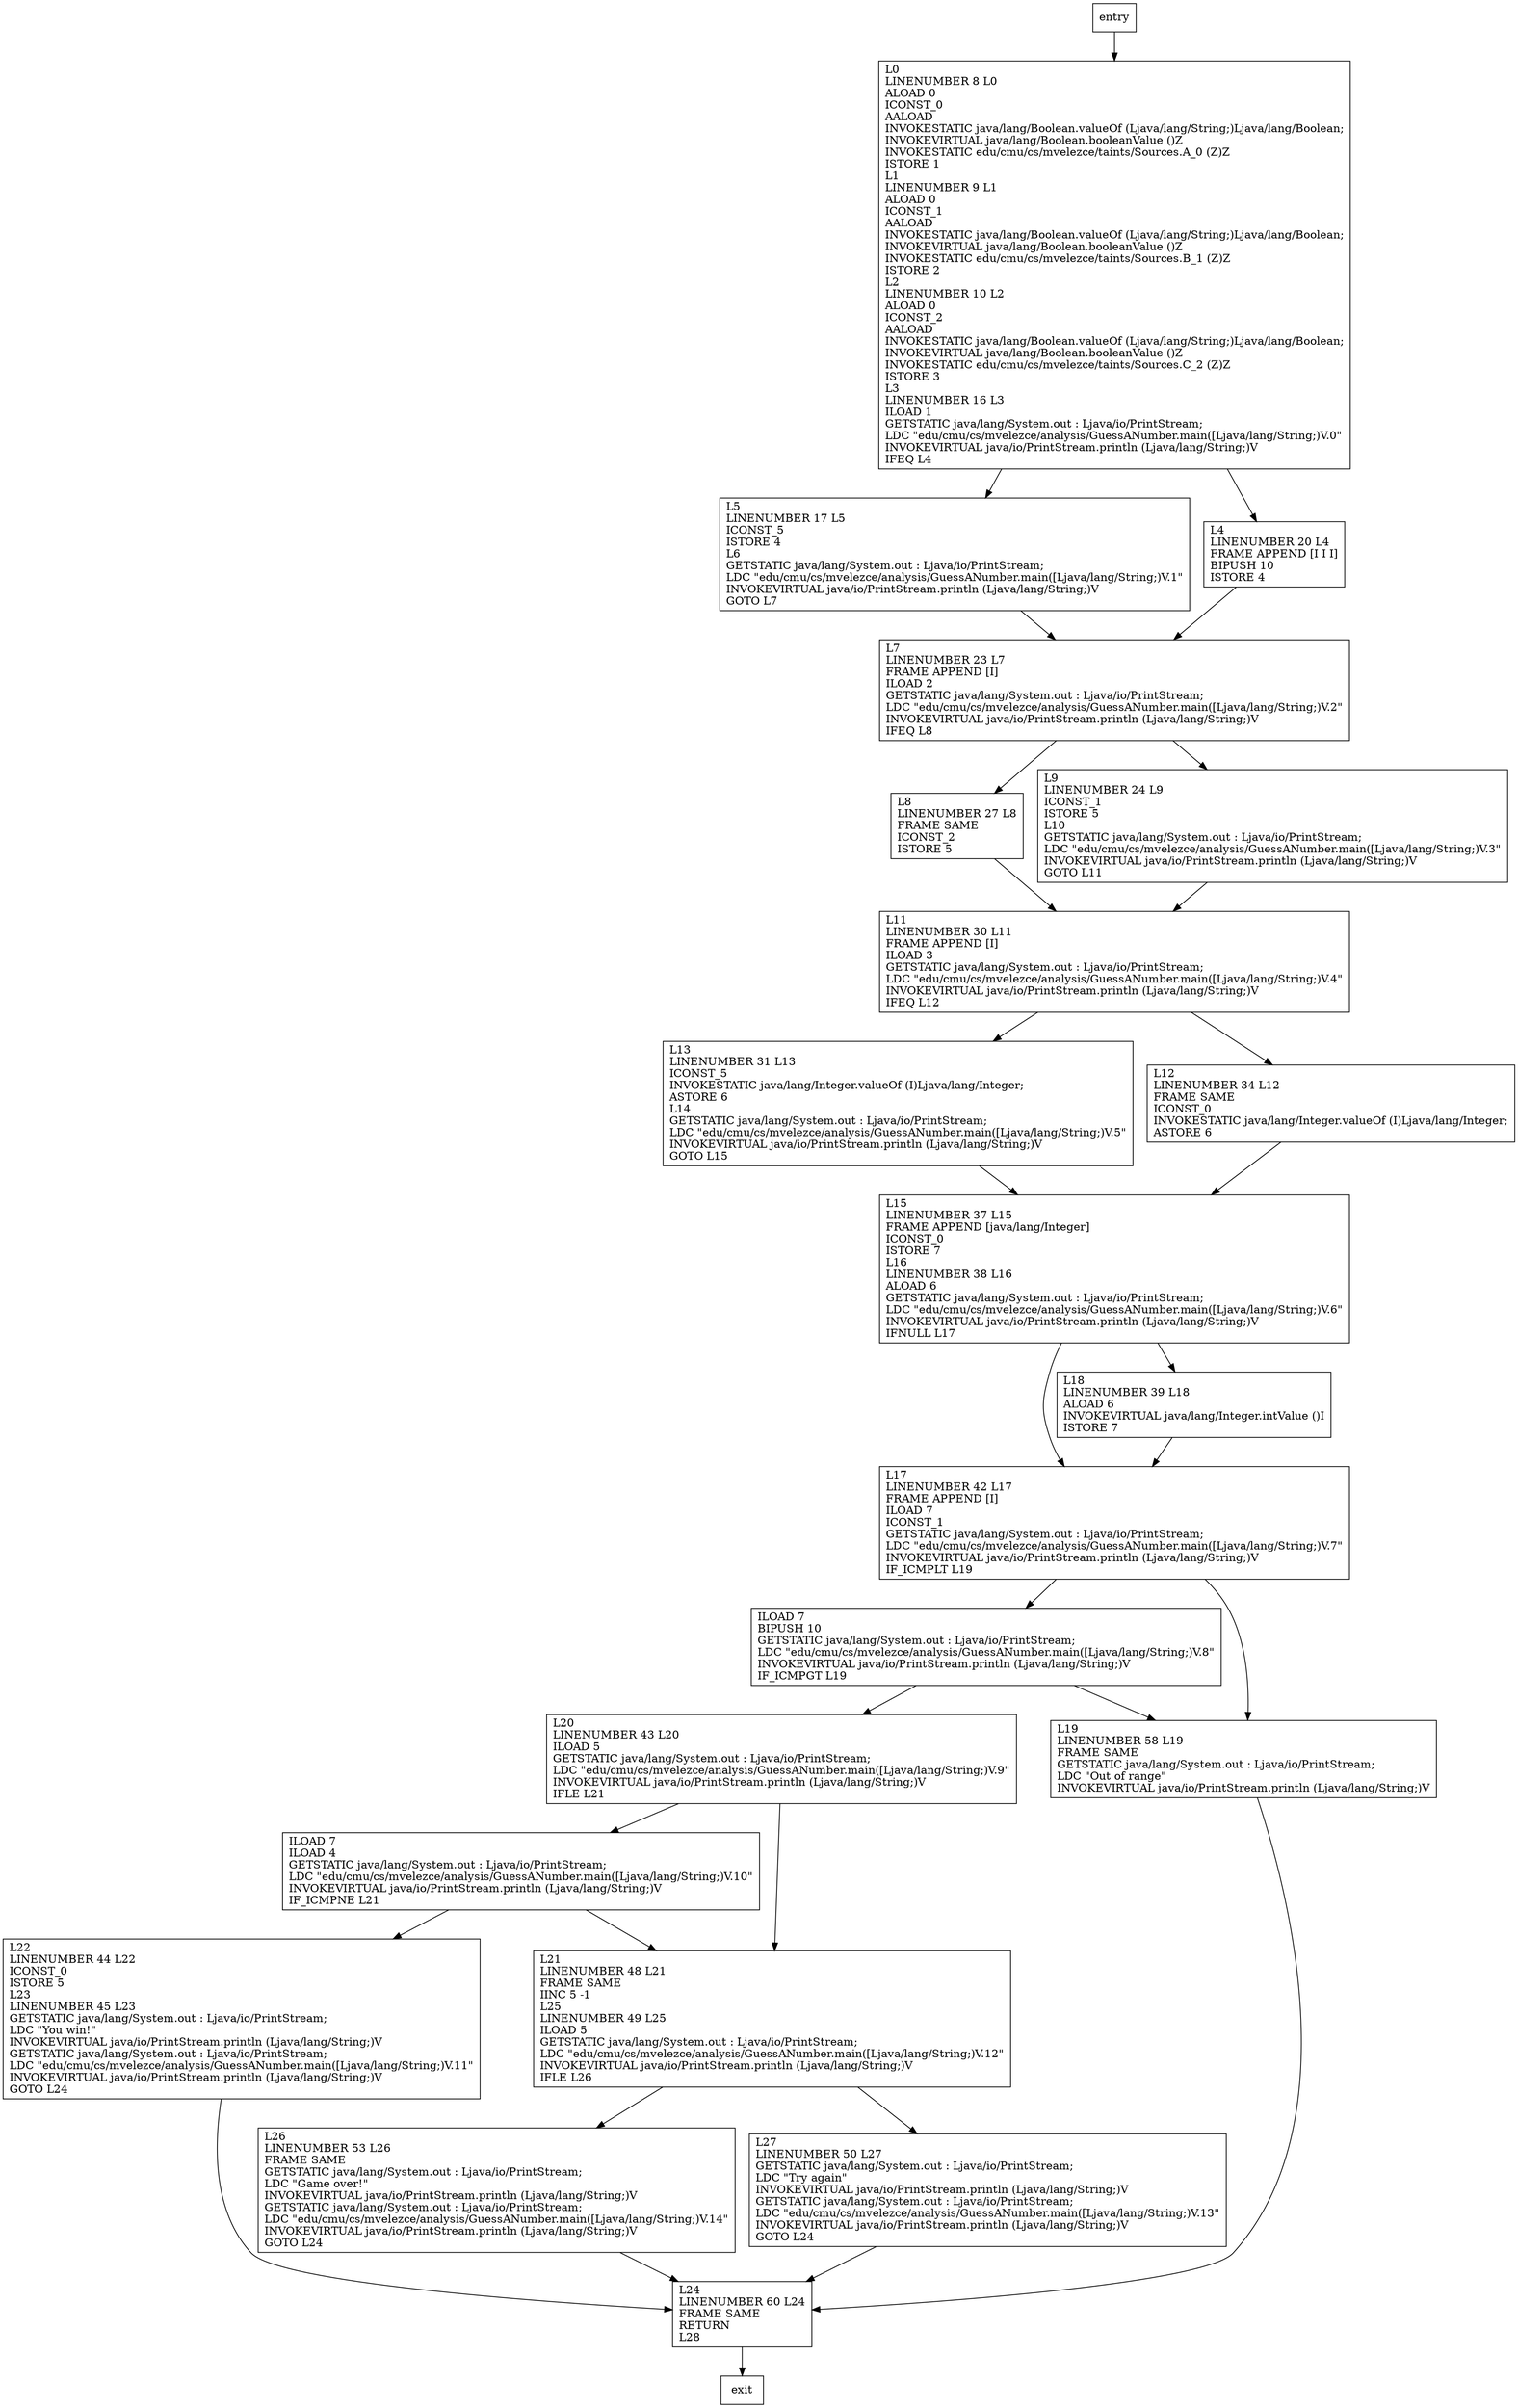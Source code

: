 digraph main {
node [shape=record];
1424439581 [label="ILOAD 7\lILOAD 4\lGETSTATIC java/lang/System.out : Ljava/io/PrintStream;\lLDC \"edu/cmu/cs/mvelezce/analysis/GuessANumber.main([Ljava/lang/String;)V.10\"\lINVOKEVIRTUAL java/io/PrintStream.println (Ljava/lang/String;)V\lIF_ICMPNE L21\l"];
742672280 [label="L13\lLINENUMBER 31 L13\lICONST_5\lINVOKESTATIC java/lang/Integer.valueOf (I)Ljava/lang/Integer;\lASTORE 6\lL14\lGETSTATIC java/lang/System.out : Ljava/io/PrintStream;\lLDC \"edu/cmu/cs/mvelezce/analysis/GuessANumber.main([Ljava/lang/String;)V.5\"\lINVOKEVIRTUAL java/io/PrintStream.println (Ljava/lang/String;)V\lGOTO L15\l"];
1130598644 [label="L17\lLINENUMBER 42 L17\lFRAME APPEND [I]\lILOAD 7\lICONST_1\lGETSTATIC java/lang/System.out : Ljava/io/PrintStream;\lLDC \"edu/cmu/cs/mvelezce/analysis/GuessANumber.main([Ljava/lang/String;)V.7\"\lINVOKEVIRTUAL java/io/PrintStream.println (Ljava/lang/String;)V\lIF_ICMPLT L19\l"];
85357160 [label="L8\lLINENUMBER 27 L8\lFRAME SAME\lICONST_2\lISTORE 5\l"];
1015799131 [label="L26\lLINENUMBER 53 L26\lFRAME SAME\lGETSTATIC java/lang/System.out : Ljava/io/PrintStream;\lLDC \"Game over!\"\lINVOKEVIRTUAL java/io/PrintStream.println (Ljava/lang/String;)V\lGETSTATIC java/lang/System.out : Ljava/io/PrintStream;\lLDC \"edu/cmu/cs/mvelezce/analysis/GuessANumber.main([Ljava/lang/String;)V.14\"\lINVOKEVIRTUAL java/io/PrintStream.println (Ljava/lang/String;)V\lGOTO L24\l"];
1829966070 [label="ILOAD 7\lBIPUSH 10\lGETSTATIC java/lang/System.out : Ljava/io/PrintStream;\lLDC \"edu/cmu/cs/mvelezce/analysis/GuessANumber.main([Ljava/lang/String;)V.8\"\lINVOKEVIRTUAL java/io/PrintStream.println (Ljava/lang/String;)V\lIF_ICMPGT L19\l"];
452457802 [label="L12\lLINENUMBER 34 L12\lFRAME SAME\lICONST_0\lINVOKESTATIC java/lang/Integer.valueOf (I)Ljava/lang/Integer;\lASTORE 6\l"];
7548983 [label="L5\lLINENUMBER 17 L5\lICONST_5\lISTORE 4\lL6\lGETSTATIC java/lang/System.out : Ljava/io/PrintStream;\lLDC \"edu/cmu/cs/mvelezce/analysis/GuessANumber.main([Ljava/lang/String;)V.1\"\lINVOKEVIRTUAL java/io/PrintStream.println (Ljava/lang/String;)V\lGOTO L7\l"];
755328698 [label="L0\lLINENUMBER 8 L0\lALOAD 0\lICONST_0\lAALOAD\lINVOKESTATIC java/lang/Boolean.valueOf (Ljava/lang/String;)Ljava/lang/Boolean;\lINVOKEVIRTUAL java/lang/Boolean.booleanValue ()Z\lINVOKESTATIC edu/cmu/cs/mvelezce/taints/Sources.A_0 (Z)Z\lISTORE 1\lL1\lLINENUMBER 9 L1\lALOAD 0\lICONST_1\lAALOAD\lINVOKESTATIC java/lang/Boolean.valueOf (Ljava/lang/String;)Ljava/lang/Boolean;\lINVOKEVIRTUAL java/lang/Boolean.booleanValue ()Z\lINVOKESTATIC edu/cmu/cs/mvelezce/taints/Sources.B_1 (Z)Z\lISTORE 2\lL2\lLINENUMBER 10 L2\lALOAD 0\lICONST_2\lAALOAD\lINVOKESTATIC java/lang/Boolean.valueOf (Ljava/lang/String;)Ljava/lang/Boolean;\lINVOKEVIRTUAL java/lang/Boolean.booleanValue ()Z\lINVOKESTATIC edu/cmu/cs/mvelezce/taints/Sources.C_2 (Z)Z\lISTORE 3\lL3\lLINENUMBER 16 L3\lILOAD 1\lGETSTATIC java/lang/System.out : Ljava/io/PrintStream;\lLDC \"edu/cmu/cs/mvelezce/analysis/GuessANumber.main([Ljava/lang/String;)V.0\"\lINVOKEVIRTUAL java/io/PrintStream.println (Ljava/lang/String;)V\lIFEQ L4\l"];
486348917 [label="L9\lLINENUMBER 24 L9\lICONST_1\lISTORE 5\lL10\lGETSTATIC java/lang/System.out : Ljava/io/PrintStream;\lLDC \"edu/cmu/cs/mvelezce/analysis/GuessANumber.main([Ljava/lang/String;)V.3\"\lINVOKEVIRTUAL java/io/PrintStream.println (Ljava/lang/String;)V\lGOTO L11\l"];
1857910993 [label="L15\lLINENUMBER 37 L15\lFRAME APPEND [java/lang/Integer]\lICONST_0\lISTORE 7\lL16\lLINENUMBER 38 L16\lALOAD 6\lGETSTATIC java/lang/System.out : Ljava/io/PrintStream;\lLDC \"edu/cmu/cs/mvelezce/analysis/GuessANumber.main([Ljava/lang/String;)V.6\"\lINVOKEVIRTUAL java/io/PrintStream.println (Ljava/lang/String;)V\lIFNULL L17\l"];
1372137902 [label="L27\lLINENUMBER 50 L27\lGETSTATIC java/lang/System.out : Ljava/io/PrintStream;\lLDC \"Try again\"\lINVOKEVIRTUAL java/io/PrintStream.println (Ljava/lang/String;)V\lGETSTATIC java/lang/System.out : Ljava/io/PrintStream;\lLDC \"edu/cmu/cs/mvelezce/analysis/GuessANumber.main([Ljava/lang/String;)V.13\"\lINVOKEVIRTUAL java/io/PrintStream.println (Ljava/lang/String;)V\lGOTO L24\l"];
626626764 [label="L22\lLINENUMBER 44 L22\lICONST_0\lISTORE 5\lL23\lLINENUMBER 45 L23\lGETSTATIC java/lang/System.out : Ljava/io/PrintStream;\lLDC \"You win!\"\lINVOKEVIRTUAL java/io/PrintStream.println (Ljava/lang/String;)V\lGETSTATIC java/lang/System.out : Ljava/io/PrintStream;\lLDC \"edu/cmu/cs/mvelezce/analysis/GuessANumber.main([Ljava/lang/String;)V.11\"\lINVOKEVIRTUAL java/io/PrintStream.println (Ljava/lang/String;)V\lGOTO L24\l"];
683718244 [label="L11\lLINENUMBER 30 L11\lFRAME APPEND [I]\lILOAD 3\lGETSTATIC java/lang/System.out : Ljava/io/PrintStream;\lLDC \"edu/cmu/cs/mvelezce/analysis/GuessANumber.main([Ljava/lang/String;)V.4\"\lINVOKEVIRTUAL java/io/PrintStream.println (Ljava/lang/String;)V\lIFEQ L12\l"];
701681793 [label="L24\lLINENUMBER 60 L24\lFRAME SAME\lRETURN\lL28\l"];
841537936 [label="L20\lLINENUMBER 43 L20\lILOAD 5\lGETSTATIC java/lang/System.out : Ljava/io/PrintStream;\lLDC \"edu/cmu/cs/mvelezce/analysis/GuessANumber.main([Ljava/lang/String;)V.9\"\lINVOKEVIRTUAL java/io/PrintStream.println (Ljava/lang/String;)V\lIFLE L21\l"];
1999135802 [label="L4\lLINENUMBER 20 L4\lFRAME APPEND [I I I]\lBIPUSH 10\lISTORE 4\l"];
1354280589 [label="L21\lLINENUMBER 48 L21\lFRAME SAME\lIINC 5 -1\lL25\lLINENUMBER 49 L25\lILOAD 5\lGETSTATIC java/lang/System.out : Ljava/io/PrintStream;\lLDC \"edu/cmu/cs/mvelezce/analysis/GuessANumber.main([Ljava/lang/String;)V.12\"\lINVOKEVIRTUAL java/io/PrintStream.println (Ljava/lang/String;)V\lIFLE L26\l"];
52487168 [label="L7\lLINENUMBER 23 L7\lFRAME APPEND [I]\lILOAD 2\lGETSTATIC java/lang/System.out : Ljava/io/PrintStream;\lLDC \"edu/cmu/cs/mvelezce/analysis/GuessANumber.main([Ljava/lang/String;)V.2\"\lINVOKEVIRTUAL java/io/PrintStream.println (Ljava/lang/String;)V\lIFEQ L8\l"];
1293252487 [label="L18\lLINENUMBER 39 L18\lALOAD 6\lINVOKEVIRTUAL java/lang/Integer.intValue ()I\lISTORE 7\l"];
1760401098 [label="L19\lLINENUMBER 58 L19\lFRAME SAME\lGETSTATIC java/lang/System.out : Ljava/io/PrintStream;\lLDC \"Out of range\"\lINVOKEVIRTUAL java/io/PrintStream.println (Ljava/lang/String;)V\l"];
entry;
exit;
1424439581 -> 1354280589;
1424439581 -> 626626764;
742672280 -> 1857910993;
1130598644 -> 1829966070;
1130598644 -> 1760401098;
85357160 -> 683718244;
1015799131 -> 701681793;
1829966070 -> 841537936;
1829966070 -> 1760401098;
452457802 -> 1857910993;
7548983 -> 52487168;
755328698 -> 1999135802;
755328698 -> 7548983;
486348917 -> 683718244;
1857910993 -> 1130598644;
1857910993 -> 1293252487;
1372137902 -> 701681793;
626626764 -> 701681793;
entry -> 755328698;
683718244 -> 742672280;
683718244 -> 452457802;
701681793 -> exit;
841537936 -> 1424439581;
841537936 -> 1354280589;
1999135802 -> 52487168;
1354280589 -> 1015799131;
1354280589 -> 1372137902;
52487168 -> 85357160;
52487168 -> 486348917;
1293252487 -> 1130598644;
1760401098 -> 701681793;
}
